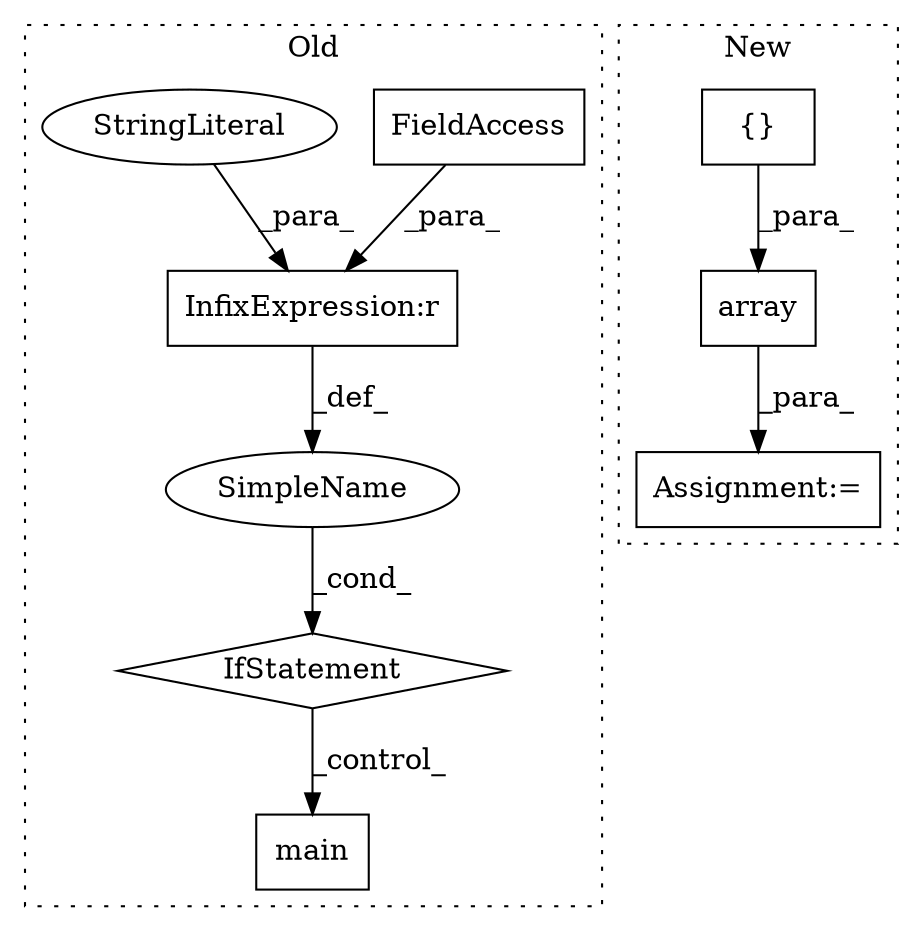 digraph G {
subgraph cluster0 {
1 [label="main" a="32" s="524" l="6" shape="box"];
4 [label="InfixExpression:r" a="27" s="491" l="4" shape="box"];
5 [label="FieldAccess" a="22" s="483" l="8" shape="box"];
6 [label="SimpleName" a="42" s="" l="" shape="ellipse"];
7 [label="IfStatement" a="25" s="479,505" l="4,2" shape="diamond"];
9 [label="StringLiteral" a="45" s="495" l="10" shape="ellipse"];
label = "Old";
style="dotted";
}
subgraph cluster1 {
2 [label="array" a="32" s="187,465" l="6,1" shape="box"];
3 [label="{}" a="4" s="220,464" l="1,1" shape="box"];
8 [label="Assignment:=" a="7" s="180" l="1" shape="box"];
label = "New";
style="dotted";
}
2 -> 8 [label="_para_"];
3 -> 2 [label="_para_"];
4 -> 6 [label="_def_"];
5 -> 4 [label="_para_"];
6 -> 7 [label="_cond_"];
7 -> 1 [label="_control_"];
9 -> 4 [label="_para_"];
}